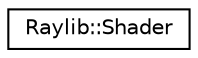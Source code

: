 digraph "Graphical Class Hierarchy"
{
 // LATEX_PDF_SIZE
  edge [fontname="Helvetica",fontsize="10",labelfontname="Helvetica",labelfontsize="10"];
  node [fontname="Helvetica",fontsize="10",shape=record];
  rankdir="LR";
  Node0 [label="Raylib::Shader",height=0.2,width=0.4,color="black", fillcolor="white", style="filled",URL="$class_raylib_1_1_shader.html",tooltip=" "];
}
